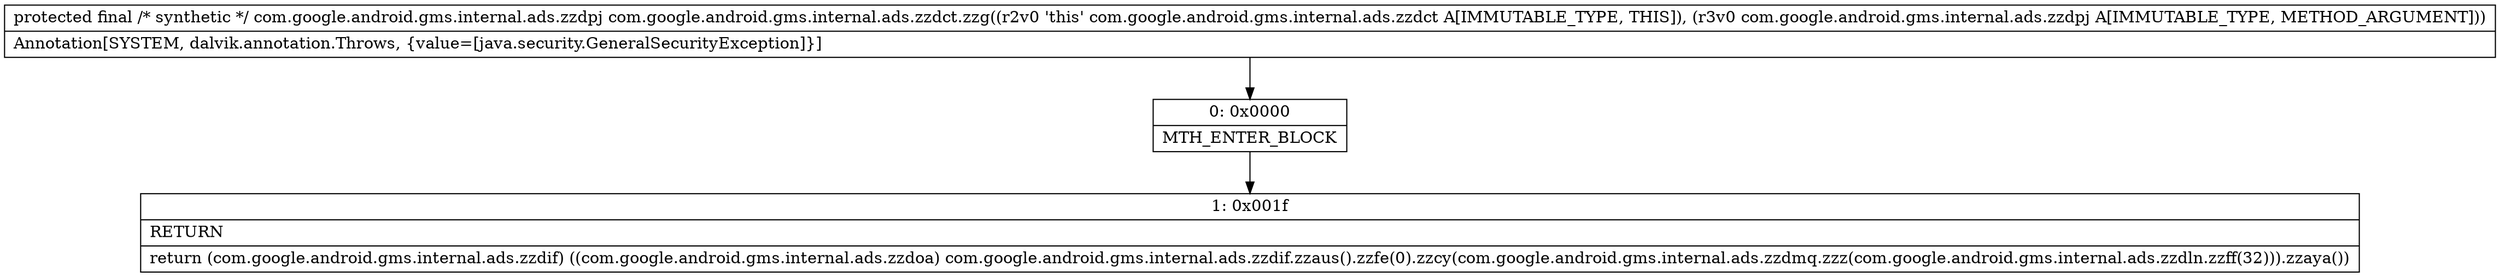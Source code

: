 digraph "CFG forcom.google.android.gms.internal.ads.zzdct.zzg(Lcom\/google\/android\/gms\/internal\/ads\/zzdpj;)Lcom\/google\/android\/gms\/internal\/ads\/zzdpj;" {
Node_0 [shape=record,label="{0\:\ 0x0000|MTH_ENTER_BLOCK\l}"];
Node_1 [shape=record,label="{1\:\ 0x001f|RETURN\l|return (com.google.android.gms.internal.ads.zzdif) ((com.google.android.gms.internal.ads.zzdoa) com.google.android.gms.internal.ads.zzdif.zzaus().zzfe(0).zzcy(com.google.android.gms.internal.ads.zzdmq.zzz(com.google.android.gms.internal.ads.zzdln.zzff(32))).zzaya())\l}"];
MethodNode[shape=record,label="{protected final \/* synthetic *\/ com.google.android.gms.internal.ads.zzdpj com.google.android.gms.internal.ads.zzdct.zzg((r2v0 'this' com.google.android.gms.internal.ads.zzdct A[IMMUTABLE_TYPE, THIS]), (r3v0 com.google.android.gms.internal.ads.zzdpj A[IMMUTABLE_TYPE, METHOD_ARGUMENT]))  | Annotation[SYSTEM, dalvik.annotation.Throws, \{value=[java.security.GeneralSecurityException]\}]\l}"];
MethodNode -> Node_0;
Node_0 -> Node_1;
}

